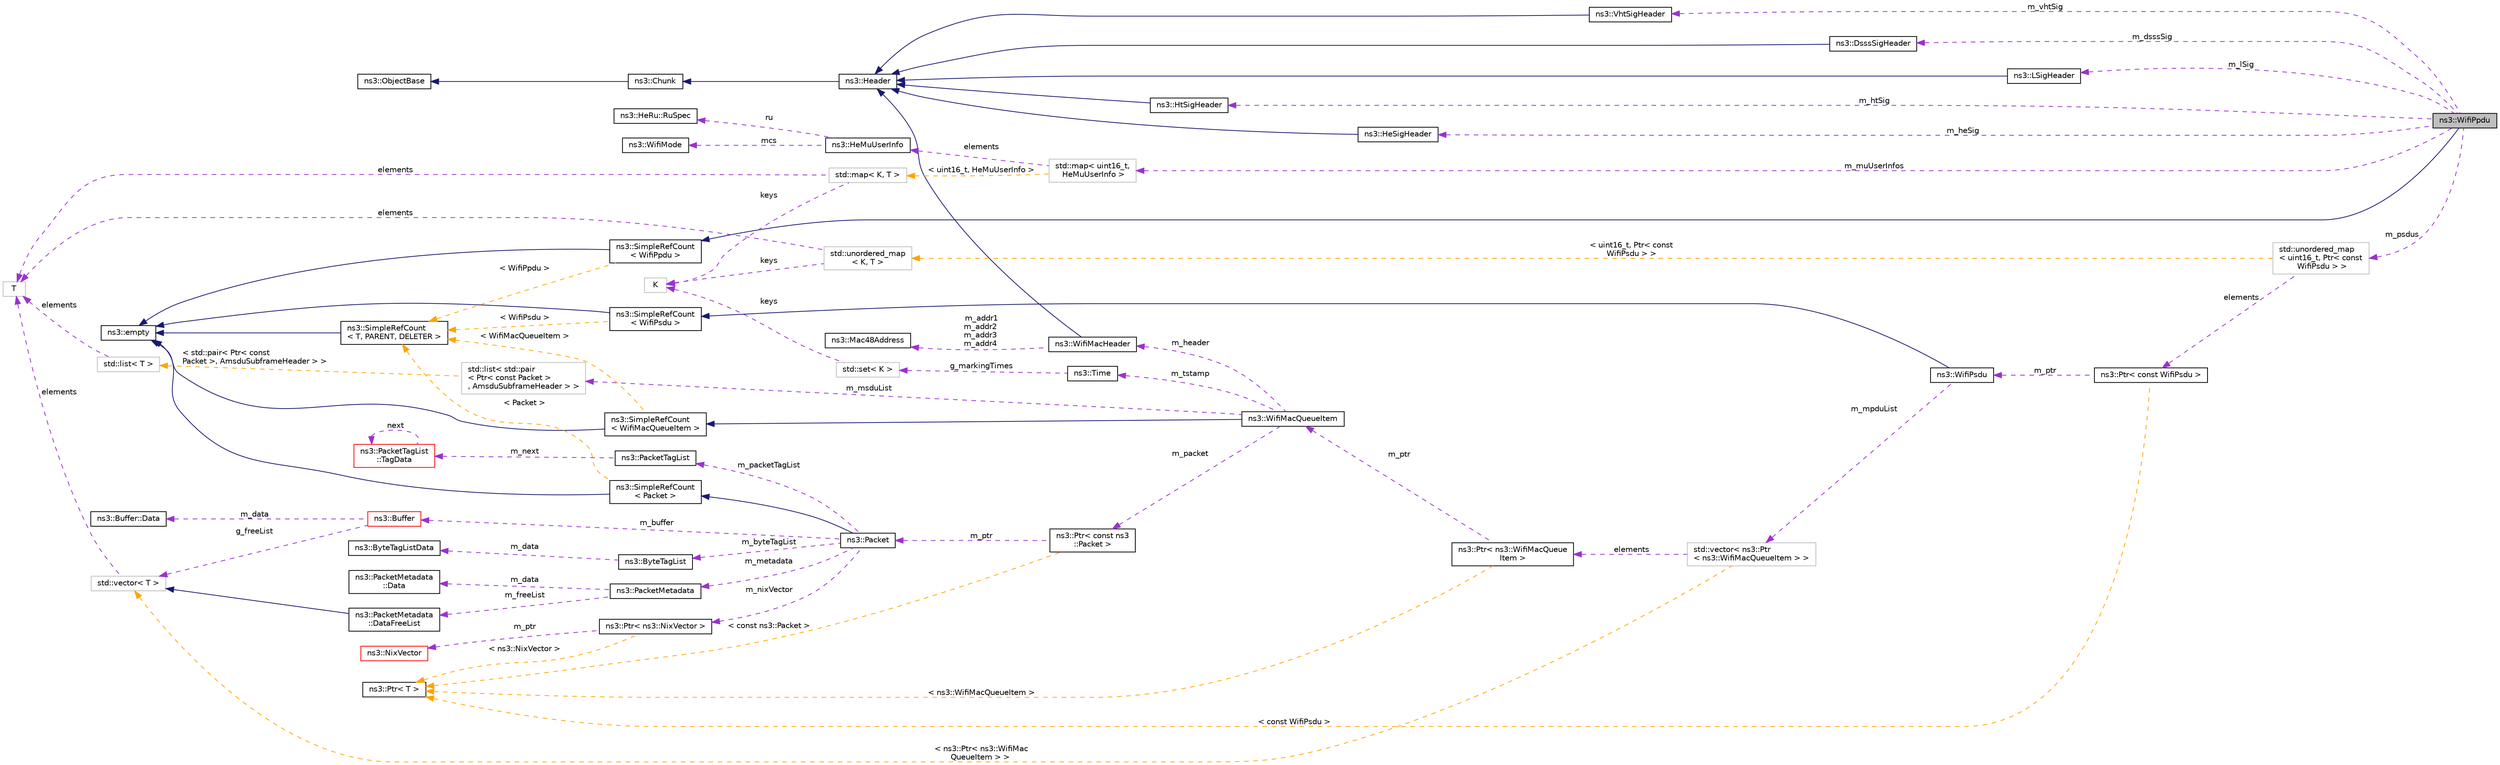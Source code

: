 digraph "ns3::WifiPpdu"
{
 // LATEX_PDF_SIZE
  edge [fontname="Helvetica",fontsize="10",labelfontname="Helvetica",labelfontsize="10"];
  node [fontname="Helvetica",fontsize="10",shape=record];
  rankdir="LR";
  Node1 [label="ns3::WifiPpdu",height=0.2,width=0.4,color="black", fillcolor="grey75", style="filled", fontcolor="black",tooltip="WifiPpdu stores a preamble, a modulation class, PHY headers and a PSDU."];
  Node2 -> Node1 [dir="back",color="midnightblue",fontsize="10",style="solid",fontname="Helvetica"];
  Node2 [label="ns3::SimpleRefCount\l\< WifiPpdu \>",height=0.2,width=0.4,color="black", fillcolor="white", style="filled",URL="$classns3_1_1_simple_ref_count.html",tooltip=" "];
  Node3 -> Node2 [dir="back",color="midnightblue",fontsize="10",style="solid",fontname="Helvetica"];
  Node3 [label="ns3::empty",height=0.2,width=0.4,color="black", fillcolor="white", style="filled",URL="$classns3_1_1empty.html",tooltip="make Callback use a separate empty type"];
  Node4 -> Node2 [dir="back",color="orange",fontsize="10",style="dashed",label=" \< WifiPpdu \>" ,fontname="Helvetica"];
  Node4 [label="ns3::SimpleRefCount\l\< T, PARENT, DELETER \>",height=0.2,width=0.4,color="black", fillcolor="white", style="filled",URL="$classns3_1_1_simple_ref_count.html",tooltip="A template-based reference counting class."];
  Node3 -> Node4 [dir="back",color="midnightblue",fontsize="10",style="solid",fontname="Helvetica"];
  Node5 -> Node1 [dir="back",color="darkorchid3",fontsize="10",style="dashed",label=" m_htSig" ,fontname="Helvetica"];
  Node5 [label="ns3::HtSigHeader",height=0.2,width=0.4,color="black", fillcolor="white", style="filled",URL="$classns3_1_1_ht_sig_header.html",tooltip="Implements the IEEE 802.11n PHY header (HT-SIG1/2)."];
  Node6 -> Node5 [dir="back",color="midnightblue",fontsize="10",style="solid",fontname="Helvetica"];
  Node6 [label="ns3::Header",height=0.2,width=0.4,color="black", fillcolor="white", style="filled",URL="$classns3_1_1_header.html",tooltip="Protocol header serialization and deserialization."];
  Node7 -> Node6 [dir="back",color="midnightblue",fontsize="10",style="solid",fontname="Helvetica"];
  Node7 [label="ns3::Chunk",height=0.2,width=0.4,color="black", fillcolor="white", style="filled",URL="$classns3_1_1_chunk.html",tooltip="abstract base class for ns3::Header and ns3::Trailer"];
  Node8 -> Node7 [dir="back",color="midnightblue",fontsize="10",style="solid",fontname="Helvetica"];
  Node8 [label="ns3::ObjectBase",height=0.2,width=0.4,color="black", fillcolor="white", style="filled",URL="$classns3_1_1_object_base.html",tooltip="Anchor the ns-3 type and attribute system."];
  Node9 -> Node1 [dir="back",color="darkorchid3",fontsize="10",style="dashed",label=" m_heSig" ,fontname="Helvetica"];
  Node9 [label="ns3::HeSigHeader",height=0.2,width=0.4,color="black", fillcolor="white", style="filled",URL="$classns3_1_1_he_sig_header.html",tooltip="Implements the IEEE 802.11ax HE-SIG PHY header (HE-SIG-A1/A2/B)"];
  Node6 -> Node9 [dir="back",color="midnightblue",fontsize="10",style="solid",fontname="Helvetica"];
  Node10 -> Node1 [dir="back",color="darkorchid3",fontsize="10",style="dashed",label=" m_vhtSig" ,fontname="Helvetica"];
  Node10 [label="ns3::VhtSigHeader",height=0.2,width=0.4,color="black", fillcolor="white", style="filled",URL="$classns3_1_1_vht_sig_header.html",tooltip="Implements the IEEE 802.11ac PHY header (VHT-SIG-A1/A2/B)."];
  Node6 -> Node10 [dir="back",color="midnightblue",fontsize="10",style="solid",fontname="Helvetica"];
  Node11 -> Node1 [dir="back",color="darkorchid3",fontsize="10",style="dashed",label=" m_dsssSig" ,fontname="Helvetica"];
  Node11 [label="ns3::DsssSigHeader",height=0.2,width=0.4,color="black", fillcolor="white", style="filled",URL="$classns3_1_1_dsss_sig_header.html",tooltip="Implements the IEEE 802.11 DSSS SIG PHY header."];
  Node6 -> Node11 [dir="back",color="midnightblue",fontsize="10",style="solid",fontname="Helvetica"];
  Node12 -> Node1 [dir="back",color="darkorchid3",fontsize="10",style="dashed",label=" m_muUserInfos" ,fontname="Helvetica"];
  Node12 [label="std::map\< uint16_t,\l HeMuUserInfo \>",height=0.2,width=0.4,color="grey75", fillcolor="white", style="filled",tooltip=" "];
  Node13 -> Node12 [dir="back",color="darkorchid3",fontsize="10",style="dashed",label=" elements" ,fontname="Helvetica"];
  Node13 [label="ns3::HeMuUserInfo",height=0.2,width=0.4,color="black", fillcolor="white", style="filled",URL="$structns3_1_1_he_mu_user_info.html",tooltip="HE MU specific user transmission parameters."];
  Node14 -> Node13 [dir="back",color="darkorchid3",fontsize="10",style="dashed",label=" ru" ,fontname="Helvetica"];
  Node14 [label="ns3::HeRu::RuSpec",height=0.2,width=0.4,color="black", fillcolor="white", style="filled",URL="$structns3_1_1_he_ru_1_1_ru_spec.html",tooltip="RU Specification."];
  Node15 -> Node13 [dir="back",color="darkorchid3",fontsize="10",style="dashed",label=" mcs" ,fontname="Helvetica"];
  Node15 [label="ns3::WifiMode",height=0.2,width=0.4,color="black", fillcolor="white", style="filled",URL="$classns3_1_1_wifi_mode.html",tooltip="represent a single transmission mode"];
  Node16 -> Node12 [dir="back",color="orange",fontsize="10",style="dashed",label=" \< uint16_t, HeMuUserInfo \>" ,fontname="Helvetica"];
  Node16 [label="std::map\< K, T \>",height=0.2,width=0.4,color="grey75", fillcolor="white", style="filled",tooltip=" "];
  Node17 -> Node16 [dir="back",color="darkorchid3",fontsize="10",style="dashed",label=" keys" ,fontname="Helvetica"];
  Node17 [label="K",height=0.2,width=0.4,color="grey75", fillcolor="white", style="filled",tooltip=" "];
  Node18 -> Node16 [dir="back",color="darkorchid3",fontsize="10",style="dashed",label=" elements" ,fontname="Helvetica"];
  Node18 [label="T",height=0.2,width=0.4,color="grey75", fillcolor="white", style="filled",tooltip=" "];
  Node19 -> Node1 [dir="back",color="darkorchid3",fontsize="10",style="dashed",label=" m_psdus" ,fontname="Helvetica"];
  Node19 [label="std::unordered_map\l\< uint16_t, Ptr\< const\l WifiPsdu \> \>",height=0.2,width=0.4,color="grey75", fillcolor="white", style="filled",tooltip=" "];
  Node20 -> Node19 [dir="back",color="darkorchid3",fontsize="10",style="dashed",label=" elements" ,fontname="Helvetica"];
  Node20 [label="ns3::Ptr\< const WifiPsdu \>",height=0.2,width=0.4,color="black", fillcolor="white", style="filled",URL="$classns3_1_1_ptr.html",tooltip=" "];
  Node21 -> Node20 [dir="back",color="darkorchid3",fontsize="10",style="dashed",label=" m_ptr" ,fontname="Helvetica"];
  Node21 [label="ns3::WifiPsdu",height=0.2,width=0.4,color="black", fillcolor="white", style="filled",URL="$classns3_1_1_wifi_psdu.html",tooltip="WifiPsdu stores an MPDU, S-MPDU or A-MPDU, by keeping header(s) and payload(s) separate for each cons..."];
  Node22 -> Node21 [dir="back",color="midnightblue",fontsize="10",style="solid",fontname="Helvetica"];
  Node22 [label="ns3::SimpleRefCount\l\< WifiPsdu \>",height=0.2,width=0.4,color="black", fillcolor="white", style="filled",URL="$classns3_1_1_simple_ref_count.html",tooltip=" "];
  Node3 -> Node22 [dir="back",color="midnightblue",fontsize="10",style="solid",fontname="Helvetica"];
  Node4 -> Node22 [dir="back",color="orange",fontsize="10",style="dashed",label=" \< WifiPsdu \>" ,fontname="Helvetica"];
  Node23 -> Node21 [dir="back",color="darkorchid3",fontsize="10",style="dashed",label=" m_mpduList" ,fontname="Helvetica"];
  Node23 [label="std::vector\< ns3::Ptr\l\< ns3::WifiMacQueueItem \> \>",height=0.2,width=0.4,color="grey75", fillcolor="white", style="filled",tooltip=" "];
  Node24 -> Node23 [dir="back",color="darkorchid3",fontsize="10",style="dashed",label=" elements" ,fontname="Helvetica"];
  Node24 [label="ns3::Ptr\< ns3::WifiMacQueue\lItem \>",height=0.2,width=0.4,color="black", fillcolor="white", style="filled",URL="$classns3_1_1_ptr.html",tooltip=" "];
  Node25 -> Node24 [dir="back",color="darkorchid3",fontsize="10",style="dashed",label=" m_ptr" ,fontname="Helvetica"];
  Node25 [label="ns3::WifiMacQueueItem",height=0.2,width=0.4,color="black", fillcolor="white", style="filled",URL="$classns3_1_1_wifi_mac_queue_item.html",tooltip="WifiMacQueueItem stores (const) packets along with their Wifi MAC headers and the time when they were..."];
  Node26 -> Node25 [dir="back",color="midnightblue",fontsize="10",style="solid",fontname="Helvetica"];
  Node26 [label="ns3::SimpleRefCount\l\< WifiMacQueueItem \>",height=0.2,width=0.4,color="black", fillcolor="white", style="filled",URL="$classns3_1_1_simple_ref_count.html",tooltip=" "];
  Node3 -> Node26 [dir="back",color="midnightblue",fontsize="10",style="solid",fontname="Helvetica"];
  Node4 -> Node26 [dir="back",color="orange",fontsize="10",style="dashed",label=" \< WifiMacQueueItem \>" ,fontname="Helvetica"];
  Node27 -> Node25 [dir="back",color="darkorchid3",fontsize="10",style="dashed",label=" m_header" ,fontname="Helvetica"];
  Node27 [label="ns3::WifiMacHeader",height=0.2,width=0.4,color="black", fillcolor="white", style="filled",URL="$classns3_1_1_wifi_mac_header.html",tooltip="Implements the IEEE 802.11 MAC header."];
  Node6 -> Node27 [dir="back",color="midnightblue",fontsize="10",style="solid",fontname="Helvetica"];
  Node28 -> Node27 [dir="back",color="darkorchid3",fontsize="10",style="dashed",label=" m_addr1\nm_addr2\nm_addr3\nm_addr4" ,fontname="Helvetica"];
  Node28 [label="ns3::Mac48Address",height=0.2,width=0.4,color="black", fillcolor="white", style="filled",URL="$classns3_1_1_mac48_address.html",tooltip="an EUI-48 address"];
  Node29 -> Node25 [dir="back",color="darkorchid3",fontsize="10",style="dashed",label=" m_tstamp" ,fontname="Helvetica"];
  Node29 [label="ns3::Time",height=0.2,width=0.4,color="black", fillcolor="white", style="filled",URL="$classns3_1_1_time.html",tooltip="Simulation virtual time values and global simulation resolution."];
  Node30 -> Node29 [dir="back",color="darkorchid3",fontsize="10",style="dashed",label=" g_markingTimes" ,fontname="Helvetica"];
  Node30 [label="std::set\< K \>",height=0.2,width=0.4,color="grey75", fillcolor="white", style="filled",tooltip=" "];
  Node17 -> Node30 [dir="back",color="darkorchid3",fontsize="10",style="dashed",label=" keys" ,fontname="Helvetica"];
  Node31 -> Node25 [dir="back",color="darkorchid3",fontsize="10",style="dashed",label=" m_packet" ,fontname="Helvetica"];
  Node31 [label="ns3::Ptr\< const ns3\l::Packet \>",height=0.2,width=0.4,color="black", fillcolor="white", style="filled",URL="$classns3_1_1_ptr.html",tooltip=" "];
  Node32 -> Node31 [dir="back",color="darkorchid3",fontsize="10",style="dashed",label=" m_ptr" ,fontname="Helvetica"];
  Node32 [label="ns3::Packet",height=0.2,width=0.4,color="black", fillcolor="white", style="filled",URL="$classns3_1_1_packet.html",tooltip="network packets"];
  Node33 -> Node32 [dir="back",color="midnightblue",fontsize="10",style="solid",fontname="Helvetica"];
  Node33 [label="ns3::SimpleRefCount\l\< Packet \>",height=0.2,width=0.4,color="black", fillcolor="white", style="filled",URL="$classns3_1_1_simple_ref_count.html",tooltip=" "];
  Node3 -> Node33 [dir="back",color="midnightblue",fontsize="10",style="solid",fontname="Helvetica"];
  Node4 -> Node33 [dir="back",color="orange",fontsize="10",style="dashed",label=" \< Packet \>" ,fontname="Helvetica"];
  Node34 -> Node32 [dir="back",color="darkorchid3",fontsize="10",style="dashed",label=" m_nixVector" ,fontname="Helvetica"];
  Node34 [label="ns3::Ptr\< ns3::NixVector \>",height=0.2,width=0.4,color="black", fillcolor="white", style="filled",URL="$classns3_1_1_ptr.html",tooltip=" "];
  Node35 -> Node34 [dir="back",color="darkorchid3",fontsize="10",style="dashed",label=" m_ptr" ,fontname="Helvetica"];
  Node35 [label="ns3::NixVector",height=0.2,width=0.4,color="red", fillcolor="white", style="filled",URL="$classns3_1_1_nix_vector.html",tooltip="Neighbor-index data structure for nix-vector routing."];
  Node39 -> Node34 [dir="back",color="orange",fontsize="10",style="dashed",label=" \< ns3::NixVector \>" ,fontname="Helvetica"];
  Node39 [label="ns3::Ptr\< T \>",height=0.2,width=0.4,color="black", fillcolor="white", style="filled",URL="$classns3_1_1_ptr.html",tooltip="Smart pointer class similar to boost::intrusive_ptr."];
  Node40 -> Node32 [dir="back",color="darkorchid3",fontsize="10",style="dashed",label=" m_metadata" ,fontname="Helvetica"];
  Node40 [label="ns3::PacketMetadata",height=0.2,width=0.4,color="black", fillcolor="white", style="filled",URL="$classns3_1_1_packet_metadata.html",tooltip="Handle packet metadata about packet headers and trailers."];
  Node41 -> Node40 [dir="back",color="darkorchid3",fontsize="10",style="dashed",label=" m_data" ,fontname="Helvetica"];
  Node41 [label="ns3::PacketMetadata\l::Data",height=0.2,width=0.4,color="black", fillcolor="white", style="filled",URL="$structns3_1_1_packet_metadata_1_1_data.html",tooltip="Data structure."];
  Node42 -> Node40 [dir="back",color="darkorchid3",fontsize="10",style="dashed",label=" m_freeList" ,fontname="Helvetica"];
  Node42 [label="ns3::PacketMetadata\l::DataFreeList",height=0.2,width=0.4,color="black", fillcolor="white", style="filled",URL="$classns3_1_1_packet_metadata_1_1_data_free_list.html",tooltip="Class to hold all the metadata."];
  Node38 -> Node42 [dir="back",color="midnightblue",fontsize="10",style="solid",fontname="Helvetica"];
  Node38 [label="std::vector\< T \>",height=0.2,width=0.4,color="grey75", fillcolor="white", style="filled",tooltip=" "];
  Node18 -> Node38 [dir="back",color="darkorchid3",fontsize="10",style="dashed",label=" elements" ,fontname="Helvetica"];
  Node43 -> Node32 [dir="back",color="darkorchid3",fontsize="10",style="dashed",label=" m_byteTagList" ,fontname="Helvetica"];
  Node43 [label="ns3::ByteTagList",height=0.2,width=0.4,color="black", fillcolor="white", style="filled",URL="$classns3_1_1_byte_tag_list.html",tooltip="keep track of the byte tags stored in a packet."];
  Node44 -> Node43 [dir="back",color="darkorchid3",fontsize="10",style="dashed",label=" m_data" ,fontname="Helvetica"];
  Node44 [label="ns3::ByteTagListData",height=0.2,width=0.4,color="black", fillcolor="white", style="filled",URL="$structns3_1_1_byte_tag_list_data.html",tooltip="Internal representation of the byte tags stored in a packet."];
  Node45 -> Node32 [dir="back",color="darkorchid3",fontsize="10",style="dashed",label=" m_packetTagList" ,fontname="Helvetica"];
  Node45 [label="ns3::PacketTagList",height=0.2,width=0.4,color="black", fillcolor="white", style="filled",URL="$classns3_1_1_packet_tag_list.html",tooltip="List of the packet tags stored in a packet."];
  Node46 -> Node45 [dir="back",color="darkorchid3",fontsize="10",style="dashed",label=" m_next" ,fontname="Helvetica"];
  Node46 [label="ns3::PacketTagList\l::TagData",height=0.2,width=0.4,color="red", fillcolor="white", style="filled",URL="$structns3_1_1_packet_tag_list_1_1_tag_data.html",tooltip="Tree node for sharing serialized tags."];
  Node46 -> Node46 [dir="back",color="darkorchid3",fontsize="10",style="dashed",label=" next" ,fontname="Helvetica"];
  Node48 -> Node32 [dir="back",color="darkorchid3",fontsize="10",style="dashed",label=" m_buffer" ,fontname="Helvetica"];
  Node48 [label="ns3::Buffer",height=0.2,width=0.4,color="red", fillcolor="white", style="filled",URL="$classns3_1_1_buffer.html",tooltip="automatically resized byte buffer"];
  Node49 -> Node48 [dir="back",color="darkorchid3",fontsize="10",style="dashed",label=" m_data" ,fontname="Helvetica"];
  Node49 [label="ns3::Buffer::Data",height=0.2,width=0.4,color="black", fillcolor="white", style="filled",URL="$structns3_1_1_buffer_1_1_data.html",tooltip="This data structure is variable-sized through its last member whose size is determined at allocation ..."];
  Node38 -> Node48 [dir="back",color="darkorchid3",fontsize="10",style="dashed",label=" g_freeList" ,fontname="Helvetica"];
  Node39 -> Node31 [dir="back",color="orange",fontsize="10",style="dashed",label=" \< const ns3::Packet \>" ,fontname="Helvetica"];
  Node51 -> Node25 [dir="back",color="darkorchid3",fontsize="10",style="dashed",label=" m_msduList" ,fontname="Helvetica"];
  Node51 [label="std::list\< std::pair\l\< Ptr\< const Packet \>\l, AmsduSubframeHeader \> \>",height=0.2,width=0.4,color="grey75", fillcolor="white", style="filled",tooltip=" "];
  Node52 -> Node51 [dir="back",color="orange",fontsize="10",style="dashed",label=" \< std::pair\< Ptr\< const\l Packet \>, AmsduSubframeHeader \> \>" ,fontname="Helvetica"];
  Node52 [label="std::list\< T \>",height=0.2,width=0.4,color="grey75", fillcolor="white", style="filled",tooltip=" "];
  Node18 -> Node52 [dir="back",color="darkorchid3",fontsize="10",style="dashed",label=" elements" ,fontname="Helvetica"];
  Node39 -> Node24 [dir="back",color="orange",fontsize="10",style="dashed",label=" \< ns3::WifiMacQueueItem \>" ,fontname="Helvetica"];
  Node38 -> Node23 [dir="back",color="orange",fontsize="10",style="dashed",label=" \< ns3::Ptr\< ns3::WifiMac\lQueueItem \> \>" ,fontname="Helvetica"];
  Node39 -> Node20 [dir="back",color="orange",fontsize="10",style="dashed",label=" \< const WifiPsdu \>" ,fontname="Helvetica"];
  Node53 -> Node19 [dir="back",color="orange",fontsize="10",style="dashed",label=" \< uint16_t, Ptr\< const\l WifiPsdu \> \>" ,fontname="Helvetica"];
  Node53 [label="std::unordered_map\l\< K, T \>",height=0.2,width=0.4,color="grey75", fillcolor="white", style="filled",tooltip=" "];
  Node17 -> Node53 [dir="back",color="darkorchid3",fontsize="10",style="dashed",label=" keys" ,fontname="Helvetica"];
  Node18 -> Node53 [dir="back",color="darkorchid3",fontsize="10",style="dashed",label=" elements" ,fontname="Helvetica"];
  Node54 -> Node1 [dir="back",color="darkorchid3",fontsize="10",style="dashed",label=" m_lSig" ,fontname="Helvetica"];
  Node54 [label="ns3::LSigHeader",height=0.2,width=0.4,color="black", fillcolor="white", style="filled",URL="$classns3_1_1_l_sig_header.html",tooltip="Implements the IEEE 802.11 OFDM and ERP OFDM L-SIG PHY header."];
  Node6 -> Node54 [dir="back",color="midnightblue",fontsize="10",style="solid",fontname="Helvetica"];
}

